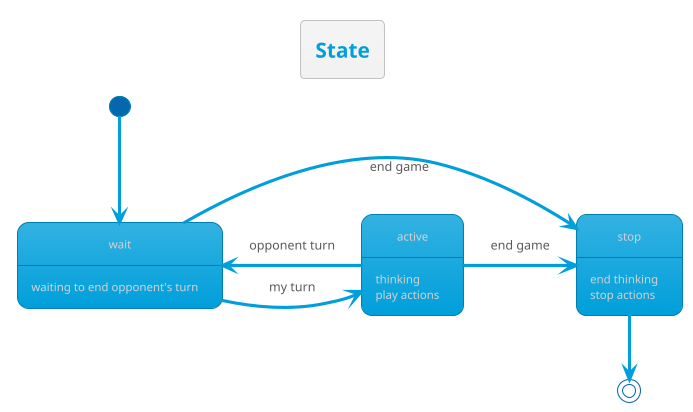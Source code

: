 @startuml
!theme bluegray

'https://plantuml.com/ja/state-diagram
title State

[*] --> wait
wait -right-> active : my turn
active -left-> wait :opponent turn
wait -> stop :end game
active -> stop :end game
stop--> [*]

wait:waiting to end opponent's turn
active:thinking\nplay actions
stop:end thinking\nstop actions

@enduml